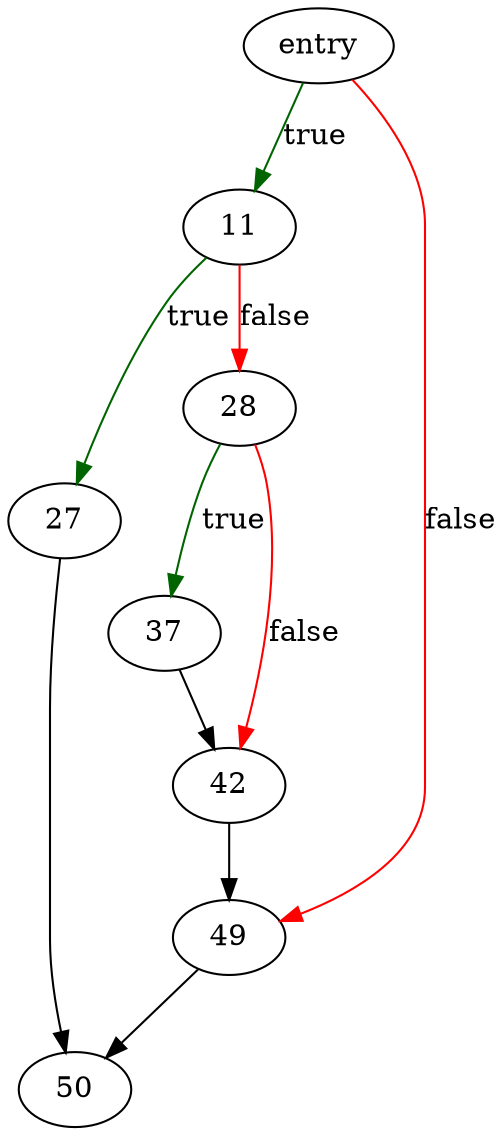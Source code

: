 digraph "sqlite3PcacheSetPageSize" {
	// Node definitions.
	2 [label=entry];
	11;
	27;
	28;
	37;
	42;
	49;
	50;

	// Edge definitions.
	2 -> 11 [
		color=darkgreen
		label=true
	];
	2 -> 49 [
		color=red
		label=false
	];
	11 -> 27 [
		color=darkgreen
		label=true
	];
	11 -> 28 [
		color=red
		label=false
	];
	27 -> 50;
	28 -> 37 [
		color=darkgreen
		label=true
	];
	28 -> 42 [
		color=red
		label=false
	];
	37 -> 42;
	42 -> 49;
	49 -> 50;
}